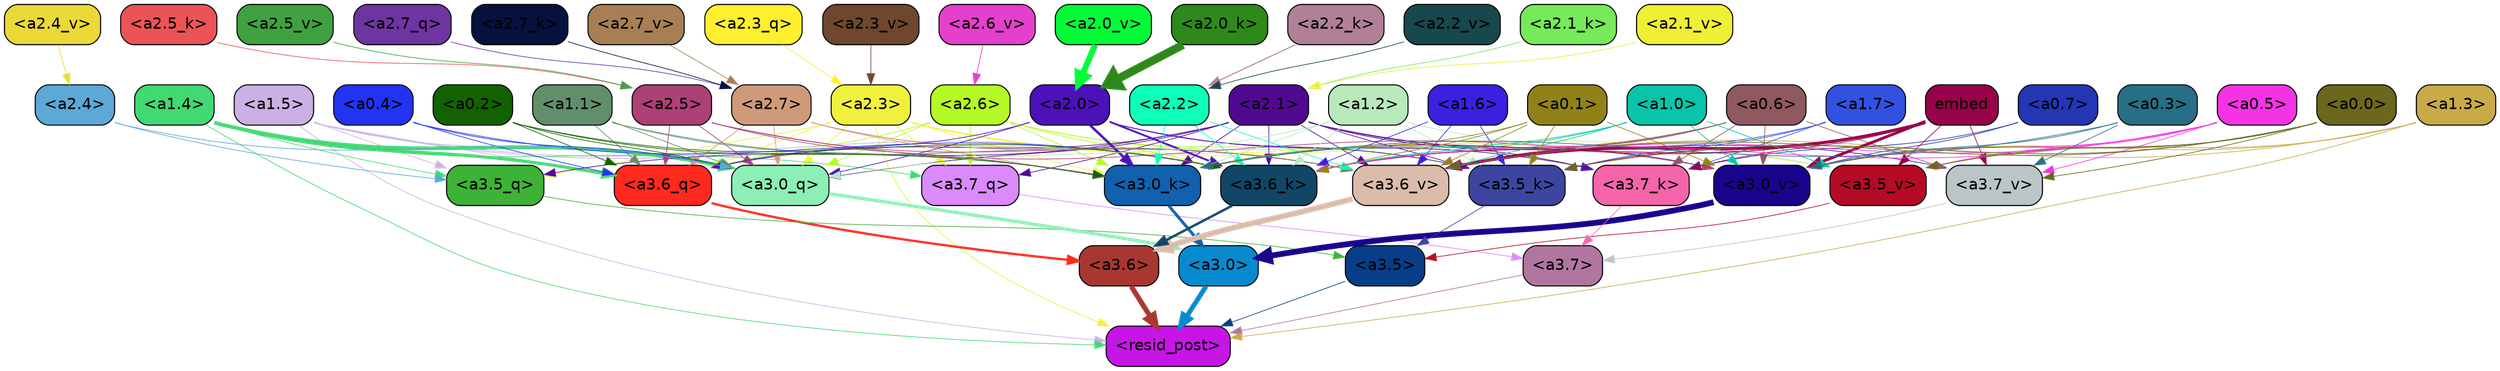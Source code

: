 strict digraph "" {
	graph [bgcolor=transparent,
		layout=dot,
		overlap=false,
		splines=true
	];
	"<a3.7>"	[color=black,
		fillcolor="#b1769f",
		fontname=Helvetica,
		shape=box,
		style="filled, rounded"];
	"<resid_post>"	[color=black,
		fillcolor="#c815e7",
		fontname=Helvetica,
		shape=box,
		style="filled, rounded"];
	"<a3.7>" -> "<resid_post>"	[color="#b1769f",
		penwidth=0.6239100098609924];
	"<a3.6>"	[color=black,
		fillcolor="#a83731",
		fontname=Helvetica,
		shape=box,
		style="filled, rounded"];
	"<a3.6>" -> "<resid_post>"	[color="#a83731",
		penwidth=4.569062113761902];
	"<a3.5>"	[color=black,
		fillcolor="#083d88",
		fontname=Helvetica,
		shape=box,
		style="filled, rounded"];
	"<a3.5>" -> "<resid_post>"	[color="#083d88",
		penwidth=0.6];
	"<a3.0>"	[color=black,
		fillcolor="#088ace",
		fontname=Helvetica,
		shape=box,
		style="filled, rounded"];
	"<a3.0>" -> "<resid_post>"	[color="#088ace",
		penwidth=4.283544182777405];
	"<a2.3>"	[color=black,
		fillcolor="#f0f13e",
		fontname=Helvetica,
		shape=box,
		style="filled, rounded"];
	"<a2.3>" -> "<resid_post>"	[color="#f0f13e",
		penwidth=0.6];
	"<a3.7_q>"	[color=black,
		fillcolor="#da8afa",
		fontname=Helvetica,
		shape=box,
		style="filled, rounded"];
	"<a2.3>" -> "<a3.7_q>"	[color="#f0f13e",
		penwidth=0.6];
	"<a3.6_q>"	[color=black,
		fillcolor="#ff291d",
		fontname=Helvetica,
		shape=box,
		style="filled, rounded"];
	"<a2.3>" -> "<a3.6_q>"	[color="#f0f13e",
		penwidth=0.6];
	"<a3.5_q>"	[color=black,
		fillcolor="#3eb237",
		fontname=Helvetica,
		shape=box,
		style="filled, rounded"];
	"<a2.3>" -> "<a3.5_q>"	[color="#f0f13e",
		penwidth=0.6];
	"<a3.0_q>"	[color=black,
		fillcolor="#8cefb5",
		fontname=Helvetica,
		shape=box,
		style="filled, rounded"];
	"<a2.3>" -> "<a3.0_q>"	[color="#f0f13e",
		penwidth=0.6];
	"<a3.0_k>"	[color=black,
		fillcolor="#1161ae",
		fontname=Helvetica,
		shape=box,
		style="filled, rounded"];
	"<a2.3>" -> "<a3.0_k>"	[color="#f0f13e",
		penwidth=0.6];
	"<a3.6_v>"	[color=black,
		fillcolor="#dbbcaa",
		fontname=Helvetica,
		shape=box,
		style="filled, rounded"];
	"<a2.3>" -> "<a3.6_v>"	[color="#f0f13e",
		penwidth=0.6];
	"<a3.5_v>"	[color=black,
		fillcolor="#b50b25",
		fontname=Helvetica,
		shape=box,
		style="filled, rounded"];
	"<a2.3>" -> "<a3.5_v>"	[color="#f0f13e",
		penwidth=0.6];
	"<a3.0_v>"	[color=black,
		fillcolor="#18058c",
		fontname=Helvetica,
		shape=box,
		style="filled, rounded"];
	"<a2.3>" -> "<a3.0_v>"	[color="#f0f13e",
		penwidth=0.6];
	"<a1.5>"	[color=black,
		fillcolor="#cbb0e5",
		fontname=Helvetica,
		shape=box,
		style="filled, rounded"];
	"<a1.5>" -> "<resid_post>"	[color="#cbb0e5",
		penwidth=0.6];
	"<a1.5>" -> "<a3.6_q>"	[color="#cbb0e5",
		penwidth=0.6];
	"<a1.5>" -> "<a3.5_q>"	[color="#cbb0e5",
		penwidth=0.6];
	"<a1.5>" -> "<a3.0_q>"	[color="#cbb0e5",
		penwidth=0.6];
	"<a3.6_k>"	[color=black,
		fillcolor="#114667",
		fontname=Helvetica,
		shape=box,
		style="filled, rounded"];
	"<a1.5>" -> "<a3.6_k>"	[color="#cbb0e5",
		penwidth=0.6];
	"<a1.5>" -> "<a3.0_k>"	[color="#cbb0e5",
		penwidth=0.6];
	"<a1.4>"	[color=black,
		fillcolor="#42d972",
		fontname=Helvetica,
		shape=box,
		style="filled, rounded"];
	"<a1.4>" -> "<resid_post>"	[color="#42d972",
		penwidth=0.6];
	"<a1.4>" -> "<a3.7_q>"	[color="#42d972",
		penwidth=0.6];
	"<a1.4>" -> "<a3.6_q>"	[color="#42d972",
		penwidth=2.7536282539367676];
	"<a1.4>" -> "<a3.5_q>"	[color="#42d972",
		penwidth=0.6];
	"<a1.4>" -> "<a3.0_q>"	[color="#42d972",
		penwidth=3.3369133472442627];
	"<a1.3>"	[color=black,
		fillcolor="#c8aa49",
		fontname=Helvetica,
		shape=box,
		style="filled, rounded"];
	"<a1.3>" -> "<resid_post>"	[color="#c8aa49",
		penwidth=0.6];
	"<a1.3>" -> "<a3.6_v>"	[color="#c8aa49",
		penwidth=0.6];
	"<a1.3>" -> "<a3.5_v>"	[color="#c8aa49",
		penwidth=0.6];
	"<a1.3>" -> "<a3.0_v>"	[color="#c8aa49",
		penwidth=0.6];
	"<a3.7_q>" -> "<a3.7>"	[color="#da8afa",
		penwidth=0.6];
	"<a3.6_q>" -> "<a3.6>"	[color="#ff291d",
		penwidth=2.0344843566417694];
	"<a3.5_q>" -> "<a3.5>"	[color="#3eb237",
		penwidth=0.6];
	"<a3.0_q>" -> "<a3.0>"	[color="#8cefb5",
		penwidth=2.863015294075012];
	"<a3.7_k>"	[color=black,
		fillcolor="#f465a9",
		fontname=Helvetica,
		shape=box,
		style="filled, rounded"];
	"<a3.7_k>" -> "<a3.7>"	[color="#f465a9",
		penwidth=0.6];
	"<a3.6_k>" -> "<a3.6>"	[color="#114667",
		penwidth=2.1770318150520325];
	"<a3.5_k>"	[color=black,
		fillcolor="#3e45a0",
		fontname=Helvetica,
		shape=box,
		style="filled, rounded"];
	"<a3.5_k>" -> "<a3.5>"	[color="#3e45a0",
		penwidth=0.6];
	"<a3.0_k>" -> "<a3.0>"	[color="#1161ae",
		penwidth=2.6323853135108948];
	"<a3.7_v>"	[color=black,
		fillcolor="#bbc4c7",
		fontname=Helvetica,
		shape=box,
		style="filled, rounded"];
	"<a3.7_v>" -> "<a3.7>"	[color="#bbc4c7",
		penwidth=0.6];
	"<a3.6_v>" -> "<a3.6>"	[color="#dbbcaa",
		penwidth=4.972373723983765];
	"<a3.5_v>" -> "<a3.5>"	[color="#b50b25",
		penwidth=0.6];
	"<a3.0_v>" -> "<a3.0>"	[color="#18058c",
		penwidth=5.1638524532318115];
	"<a2.6>"	[color=black,
		fillcolor="#b5f926",
		fontname=Helvetica,
		shape=box,
		style="filled, rounded"];
	"<a2.6>" -> "<a3.7_q>"	[color="#b5f926",
		penwidth=0.6];
	"<a2.6>" -> "<a3.6_q>"	[color="#b5f926",
		penwidth=0.6];
	"<a2.6>" -> "<a3.0_q>"	[color="#b5f926",
		penwidth=0.6];
	"<a2.6>" -> "<a3.7_k>"	[color="#b5f926",
		penwidth=0.6];
	"<a2.6>" -> "<a3.6_k>"	[color="#b5f926",
		penwidth=0.6];
	"<a2.6>" -> "<a3.5_k>"	[color="#b5f926",
		penwidth=0.6];
	"<a2.6>" -> "<a3.0_k>"	[color="#b5f926",
		penwidth=0.6];
	"<a2.1>"	[color=black,
		fillcolor="#520991",
		fontname=Helvetica,
		shape=box,
		style="filled, rounded"];
	"<a2.1>" -> "<a3.7_q>"	[color="#520991",
		penwidth=0.6];
	"<a2.1>" -> "<a3.6_q>"	[color="#520991",
		penwidth=0.6];
	"<a2.1>" -> "<a3.5_q>"	[color="#520991",
		penwidth=0.6];
	"<a2.1>" -> "<a3.0_q>"	[color="#520991",
		penwidth=0.6];
	"<a2.1>" -> "<a3.7_k>"	[color="#520991",
		penwidth=0.6];
	"<a2.1>" -> "<a3.6_k>"	[color="#520991",
		penwidth=0.6];
	"<a2.1>" -> "<a3.5_k>"	[color="#520991",
		penwidth=0.6];
	"<a2.1>" -> "<a3.0_k>"	[color="#520991",
		penwidth=0.6];
	"<a2.1>" -> "<a3.7_v>"	[color="#520991",
		penwidth=0.6];
	"<a2.1>" -> "<a3.6_v>"	[color="#520991",
		penwidth=0.6];
	"<a2.1>" -> "<a3.0_v>"	[color="#520991",
		penwidth=0.6];
	"<a2.7>"	[color=black,
		fillcolor="#cf9a79",
		fontname=Helvetica,
		shape=box,
		style="filled, rounded"];
	"<a2.7>" -> "<a3.6_q>"	[color="#cf9a79",
		penwidth=0.6];
	"<a2.7>" -> "<a3.0_q>"	[color="#cf9a79",
		penwidth=0.6];
	"<a2.7>" -> "<a3.6_k>"	[color="#cf9a79",
		penwidth=0.6];
	"<a2.7>" -> "<a3.0_k>"	[color="#cf9a79",
		penwidth=0.6];
	"<a2.7>" -> "<a3.6_v>"	[color="#cf9a79",
		penwidth=0.6];
	"<a2.5>"	[color=black,
		fillcolor="#ab4175",
		fontname=Helvetica,
		shape=box,
		style="filled, rounded"];
	"<a2.5>" -> "<a3.6_q>"	[color="#ab4175",
		penwidth=0.6];
	"<a2.5>" -> "<a3.0_q>"	[color="#ab4175",
		penwidth=0.6];
	"<a2.5>" -> "<a3.0_k>"	[color="#ab4175",
		penwidth=0.6];
	"<a2.5>" -> "<a3.6_v>"	[color="#ab4175",
		penwidth=0.6];
	"<a2.5>" -> "<a3.0_v>"	[color="#ab4175",
		penwidth=0.6];
	"<a2.0>"	[color=black,
		fillcolor="#4d11ba",
		fontname=Helvetica,
		shape=box,
		style="filled, rounded"];
	"<a2.0>" -> "<a3.6_q>"	[color="#4d11ba",
		penwidth=0.6];
	"<a2.0>" -> "<a3.0_q>"	[color="#4d11ba",
		penwidth=0.6];
	"<a2.0>" -> "<a3.7_k>"	[color="#4d11ba",
		penwidth=0.6];
	"<a2.0>" -> "<a3.6_k>"	[color="#4d11ba",
		penwidth=1.7047871947288513];
	"<a2.0>" -> "<a3.5_k>"	[color="#4d11ba",
		penwidth=0.6];
	"<a2.0>" -> "<a3.0_k>"	[color="#4d11ba",
		penwidth=2.239806979894638];
	"<a1.1>"	[color=black,
		fillcolor="#618f6b",
		fontname=Helvetica,
		shape=box,
		style="filled, rounded"];
	"<a1.1>" -> "<a3.6_q>"	[color="#618f6b",
		penwidth=0.6];
	"<a1.1>" -> "<a3.0_q>"	[color="#618f6b",
		penwidth=0.6];
	"<a1.1>" -> "<a3.0_k>"	[color="#618f6b",
		penwidth=0.6];
	"<a1.1>" -> "<a3.6_v>"	[color="#618f6b",
		penwidth=0.6];
	"<a0.4>"	[color=black,
		fillcolor="#2233f1",
		fontname=Helvetica,
		shape=box,
		style="filled, rounded"];
	"<a0.4>" -> "<a3.6_q>"	[color="#2233f1",
		penwidth=0.6];
	"<a0.4>" -> "<a3.0_q>"	[color="#2233f1",
		penwidth=0.6];
	"<a0.4>" -> "<a3.6_k>"	[color="#2233f1",
		penwidth=0.6];
	"<a0.2>"	[color=black,
		fillcolor="#136201",
		fontname=Helvetica,
		shape=box,
		style="filled, rounded"];
	"<a0.2>" -> "<a3.6_q>"	[color="#136201",
		penwidth=0.6];
	"<a0.2>" -> "<a3.0_q>"	[color="#136201",
		penwidth=0.6];
	"<a0.2>" -> "<a3.6_k>"	[color="#136201",
		penwidth=0.6];
	"<a0.2>" -> "<a3.0_k>"	[color="#136201",
		penwidth=0.6];
	"<a2.4>"	[color=black,
		fillcolor="#5ca8d6",
		fontname=Helvetica,
		shape=box,
		style="filled, rounded"];
	"<a2.4>" -> "<a3.5_q>"	[color="#5ca8d6",
		penwidth=0.6];
	"<a2.4>" -> "<a3.0_q>"	[color="#5ca8d6",
		penwidth=0.6];
	"<a1.2>"	[color=black,
		fillcolor="#b8e9bb",
		fontname=Helvetica,
		shape=box,
		style="filled, rounded"];
	"<a1.2>" -> "<a3.0_q>"	[color="#b8e9bb",
		penwidth=0.6];
	"<a1.2>" -> "<a3.6_k>"	[color="#b8e9bb",
		penwidth=0.6];
	"<a1.2>" -> "<a3.5_k>"	[color="#b8e9bb",
		penwidth=0.6];
	"<a1.2>" -> "<a3.0_k>"	[color="#b8e9bb",
		penwidth=0.6];
	"<a1.2>" -> "<a3.5_v>"	[color="#b8e9bb",
		penwidth=0.6];
	"<a1.7>"	[color=black,
		fillcolor="#3351e0",
		fontname=Helvetica,
		shape=box,
		style="filled, rounded"];
	"<a1.7>" -> "<a3.7_k>"	[color="#3351e0",
		penwidth=0.6];
	"<a1.7>" -> "<a3.5_k>"	[color="#3351e0",
		penwidth=0.6];
	"<a1.7>" -> "<a3.6_v>"	[color="#3351e0",
		penwidth=0.6];
	"<a0.7>"	[color=black,
		fillcolor="#2436b3",
		fontname=Helvetica,
		shape=box,
		style="filled, rounded"];
	"<a0.7>" -> "<a3.7_k>"	[color="#2436b3",
		penwidth=0.6];
	"<a0.7>" -> "<a3.0_v>"	[color="#2436b3",
		penwidth=0.6];
	"<a0.6>"	[color=black,
		fillcolor="#905860",
		fontname=Helvetica,
		shape=box,
		style="filled, rounded"];
	"<a0.6>" -> "<a3.7_k>"	[color="#905860",
		penwidth=0.6];
	"<a0.6>" -> "<a3.6_k>"	[color="#905860",
		penwidth=0.6];
	"<a0.6>" -> "<a3.0_k>"	[color="#905860",
		penwidth=0.6];
	"<a0.6>" -> "<a3.7_v>"	[color="#905860",
		penwidth=0.6];
	"<a0.6>" -> "<a3.6_v>"	[color="#905860",
		penwidth=0.6];
	"<a0.6>" -> "<a3.0_v>"	[color="#905860",
		penwidth=0.6];
	embed	[color=black,
		fillcolor="#970348",
		fontname=Helvetica,
		shape=box,
		style="filled, rounded"];
	embed -> "<a3.7_k>"	[color="#970348",
		penwidth=0.6];
	embed -> "<a3.6_k>"	[color="#970348",
		penwidth=0.6];
	embed -> "<a3.5_k>"	[color="#970348",
		penwidth=0.6];
	embed -> "<a3.0_k>"	[color="#970348",
		penwidth=0.6];
	embed -> "<a3.7_v>"	[color="#970348",
		penwidth=0.6];
	embed -> "<a3.6_v>"	[color="#970348",
		penwidth=2.7369276881217957];
	embed -> "<a3.5_v>"	[color="#970348",
		penwidth=0.6];
	embed -> "<a3.0_v>"	[color="#970348",
		penwidth=2.5778204202651978];
	"<a2.2>"	[color=black,
		fillcolor="#0effb7",
		fontname=Helvetica,
		shape=box,
		style="filled, rounded"];
	"<a2.2>" -> "<a3.6_k>"	[color="#0effb7",
		penwidth=0.6];
	"<a2.2>" -> "<a3.0_k>"	[color="#0effb7",
		penwidth=0.6];
	"<a2.2>" -> "<a3.6_v>"	[color="#0effb7",
		penwidth=0.6];
	"<a1.6>"	[color=black,
		fillcolor="#3a20e1",
		fontname=Helvetica,
		shape=box,
		style="filled, rounded"];
	"<a1.6>" -> "<a3.6_k>"	[color="#3a20e1",
		penwidth=0.6];
	"<a1.6>" -> "<a3.5_k>"	[color="#3a20e1",
		penwidth=0.6];
	"<a1.6>" -> "<a3.6_v>"	[color="#3a20e1",
		penwidth=0.6];
	"<a1.0>"	[color=black,
		fillcolor="#0ac4a9",
		fontname=Helvetica,
		shape=box,
		style="filled, rounded"];
	"<a1.0>" -> "<a3.6_k>"	[color="#0ac4a9",
		penwidth=0.6];
	"<a1.0>" -> "<a3.0_k>"	[color="#0ac4a9",
		penwidth=0.6];
	"<a1.0>" -> "<a3.6_v>"	[color="#0ac4a9",
		penwidth=0.6];
	"<a1.0>" -> "<a3.5_v>"	[color="#0ac4a9",
		penwidth=0.6];
	"<a1.0>" -> "<a3.0_v>"	[color="#0ac4a9",
		penwidth=0.6];
	"<a0.5>"	[color=black,
		fillcolor="#f433e4",
		fontname=Helvetica,
		shape=box,
		style="filled, rounded"];
	"<a0.5>" -> "<a3.6_k>"	[color="#f433e4",
		penwidth=0.6];
	"<a0.5>" -> "<a3.7_v>"	[color="#f433e4",
		penwidth=0.6];
	"<a0.5>" -> "<a3.6_v>"	[color="#f433e4",
		penwidth=0.6];
	"<a0.5>" -> "<a3.5_v>"	[color="#f433e4",
		penwidth=0.6];
	"<a0.5>" -> "<a3.0_v>"	[color="#f433e4",
		penwidth=0.6];
	"<a0.1>"	[color=black,
		fillcolor="#908219",
		fontname=Helvetica,
		shape=box,
		style="filled, rounded"];
	"<a0.1>" -> "<a3.6_k>"	[color="#908219",
		penwidth=0.6];
	"<a0.1>" -> "<a3.5_k>"	[color="#908219",
		penwidth=0.6];
	"<a0.1>" -> "<a3.0_k>"	[color="#908219",
		penwidth=0.6];
	"<a0.1>" -> "<a3.6_v>"	[color="#908219",
		penwidth=0.6];
	"<a0.1>" -> "<a3.0_v>"	[color="#908219",
		penwidth=0.6];
	"<a0.0>"	[color=black,
		fillcolor="#6b671d",
		fontname=Helvetica,
		shape=box,
		style="filled, rounded"];
	"<a0.0>" -> "<a3.5_k>"	[color="#6b671d",
		penwidth=0.6];
	"<a0.0>" -> "<a3.7_v>"	[color="#6b671d",
		penwidth=0.6];
	"<a0.0>" -> "<a3.6_v>"	[color="#6b671d",
		penwidth=0.6];
	"<a0.0>" -> "<a3.5_v>"	[color="#6b671d",
		penwidth=0.6];
	"<a0.0>" -> "<a3.0_v>"	[color="#6b671d",
		penwidth=0.6];
	"<a0.3>"	[color=black,
		fillcolor="#276e87",
		fontname=Helvetica,
		shape=box,
		style="filled, rounded"];
	"<a0.3>" -> "<a3.0_k>"	[color="#276e87",
		penwidth=0.6];
	"<a0.3>" -> "<a3.7_v>"	[color="#276e87",
		penwidth=0.6];
	"<a0.3>" -> "<a3.0_v>"	[color="#276e87",
		penwidth=0.6];
	"<a2.7_q>"	[color=black,
		fillcolor="#6e35a1",
		fontname=Helvetica,
		shape=box,
		style="filled, rounded"];
	"<a2.7_q>" -> "<a2.7>"	[color="#6e35a1",
		penwidth=0.6];
	"<a2.3_q>"	[color=black,
		fillcolor="#ffef2f",
		fontname=Helvetica,
		shape=box,
		style="filled, rounded"];
	"<a2.3_q>" -> "<a2.3>"	[color="#ffef2f",
		penwidth=0.6];
	"<a2.7_k>"	[color=black,
		fillcolor="#06113e",
		fontname=Helvetica,
		shape=box,
		style="filled, rounded"];
	"<a2.7_k>" -> "<a2.7>"	[color="#06113e",
		penwidth=0.6];
	"<a2.5_k>"	[color=black,
		fillcolor="#eb5457",
		fontname=Helvetica,
		shape=box,
		style="filled, rounded"];
	"<a2.5_k>" -> "<a2.5>"	[color="#eb5457",
		penwidth=0.6];
	"<a2.2_k>"	[color=black,
		fillcolor="#b08096",
		fontname=Helvetica,
		shape=box,
		style="filled, rounded"];
	"<a2.2_k>" -> "<a2.2>"	[color="#b08096",
		penwidth=0.8810110092163086];
	"<a2.1_k>"	[color=black,
		fillcolor="#76ea58",
		fontname=Helvetica,
		shape=box,
		style="filled, rounded"];
	"<a2.1_k>" -> "<a2.1>"	[color="#76ea58",
		penwidth=0.6];
	"<a2.0_k>"	[color=black,
		fillcolor="#2d8a1a",
		fontname=Helvetica,
		shape=box,
		style="filled, rounded"];
	"<a2.0_k>" -> "<a2.0>"	[color="#2d8a1a",
		penwidth=7.398894429206848];
	"<a2.7_v>"	[color=black,
		fillcolor="#a87f54",
		fontname=Helvetica,
		shape=box,
		style="filled, rounded"];
	"<a2.7_v>" -> "<a2.7>"	[color="#a87f54",
		penwidth=0.6];
	"<a2.6_v>"	[color=black,
		fillcolor="#e53fcc",
		fontname=Helvetica,
		shape=box,
		style="filled, rounded"];
	"<a2.6_v>" -> "<a2.6>"	[color="#e53fcc",
		penwidth=0.6];
	"<a2.5_v>"	[color=black,
		fillcolor="#40a140",
		fontname=Helvetica,
		shape=box,
		style="filled, rounded"];
	"<a2.5_v>" -> "<a2.5>"	[color="#40a140",
		penwidth=0.6];
	"<a2.4_v>"	[color=black,
		fillcolor="#ead937",
		fontname=Helvetica,
		shape=box,
		style="filled, rounded"];
	"<a2.4_v>" -> "<a2.4>"	[color="#ead937",
		penwidth=0.6];
	"<a2.3_v>"	[color=black,
		fillcolor="#6e472e",
		fontname=Helvetica,
		shape=box,
		style="filled, rounded"];
	"<a2.3_v>" -> "<a2.3>"	[color="#6e472e",
		penwidth=0.6];
	"<a2.2_v>"	[color=black,
		fillcolor="#17484c",
		fontname=Helvetica,
		shape=box,
		style="filled, rounded"];
	"<a2.2_v>" -> "<a2.2>"	[color="#17484c",
		penwidth=0.6];
	"<a2.1_v>"	[color=black,
		fillcolor="#efef35",
		fontname=Helvetica,
		shape=box,
		style="filled, rounded"];
	"<a2.1_v>" -> "<a2.1>"	[color="#efef35",
		penwidth=0.6];
	"<a2.0_v>"	[color=black,
		fillcolor="#04fb38",
		fontname=Helvetica,
		shape=box,
		style="filled, rounded"];
	"<a2.0_v>" -> "<a2.0>"	[color="#04fb38",
		penwidth=5.395828627049923];
}
